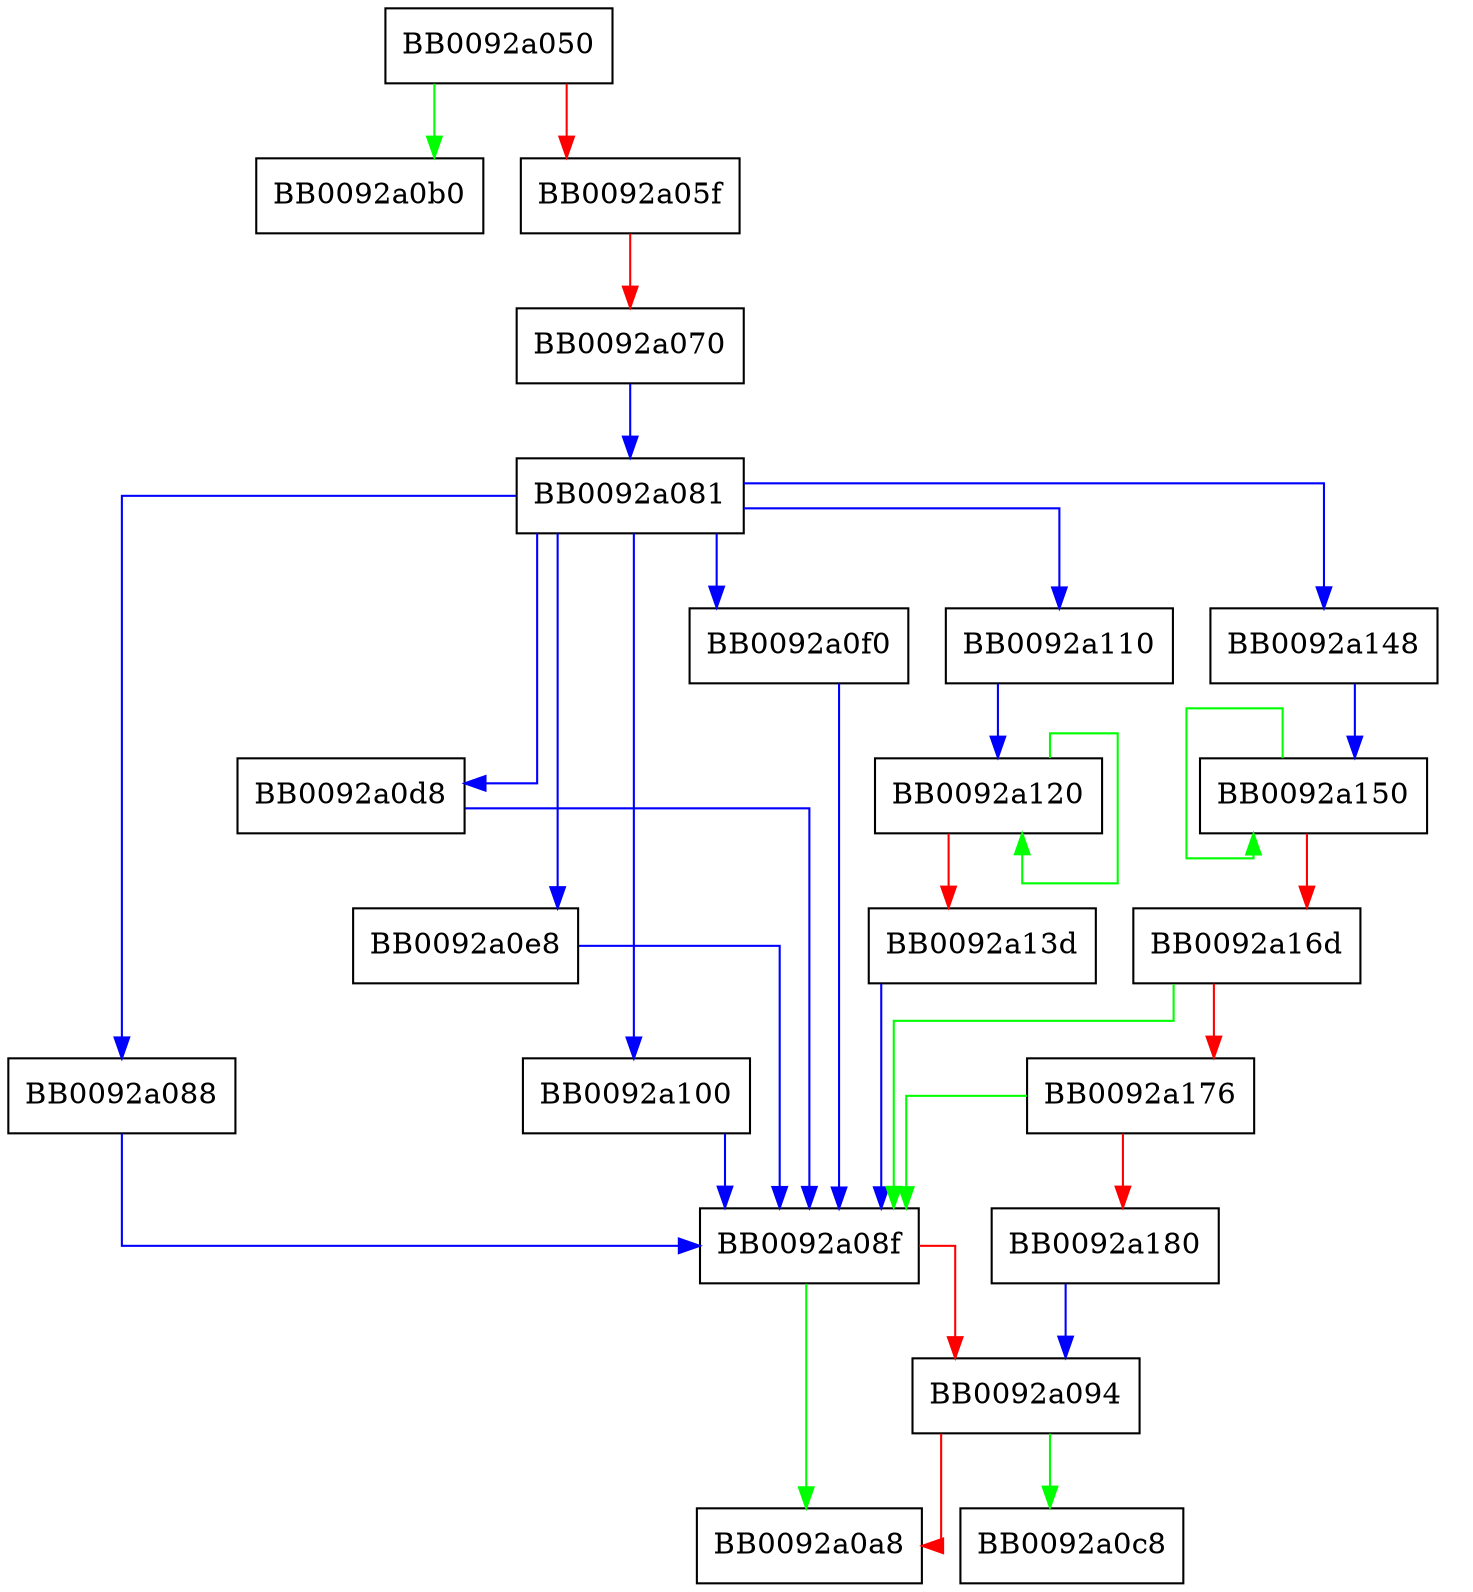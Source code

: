 digraph read_encoded_value_with_base {
  node [shape="box"];
  graph [splines=ortho];
  BB0092a050 -> BB0092a0b0 [color="green"];
  BB0092a050 -> BB0092a05f [color="red"];
  BB0092a05f -> BB0092a070 [color="red"];
  BB0092a070 -> BB0092a081 [color="blue"];
  BB0092a081 -> BB0092a088 [color="blue"];
  BB0092a081 -> BB0092a110 [color="blue"];
  BB0092a081 -> BB0092a0d8 [color="blue"];
  BB0092a081 -> BB0092a0e8 [color="blue"];
  BB0092a081 -> BB0092a148 [color="blue"];
  BB0092a081 -> BB0092a100 [color="blue"];
  BB0092a081 -> BB0092a0f0 [color="blue"];
  BB0092a088 -> BB0092a08f [color="blue"];
  BB0092a08f -> BB0092a0a8 [color="green"];
  BB0092a08f -> BB0092a094 [color="red"];
  BB0092a094 -> BB0092a0c8 [color="green"];
  BB0092a094 -> BB0092a0a8 [color="red"];
  BB0092a0d8 -> BB0092a08f [color="blue"];
  BB0092a0e8 -> BB0092a08f [color="blue"];
  BB0092a0f0 -> BB0092a08f [color="blue"];
  BB0092a100 -> BB0092a08f [color="blue"];
  BB0092a110 -> BB0092a120 [color="blue"];
  BB0092a120 -> BB0092a120 [color="green"];
  BB0092a120 -> BB0092a13d [color="red"];
  BB0092a13d -> BB0092a08f [color="blue"];
  BB0092a148 -> BB0092a150 [color="blue"];
  BB0092a150 -> BB0092a150 [color="green"];
  BB0092a150 -> BB0092a16d [color="red"];
  BB0092a16d -> BB0092a08f [color="green"];
  BB0092a16d -> BB0092a176 [color="red"];
  BB0092a176 -> BB0092a08f [color="green"];
  BB0092a176 -> BB0092a180 [color="red"];
  BB0092a180 -> BB0092a094 [color="blue"];
}